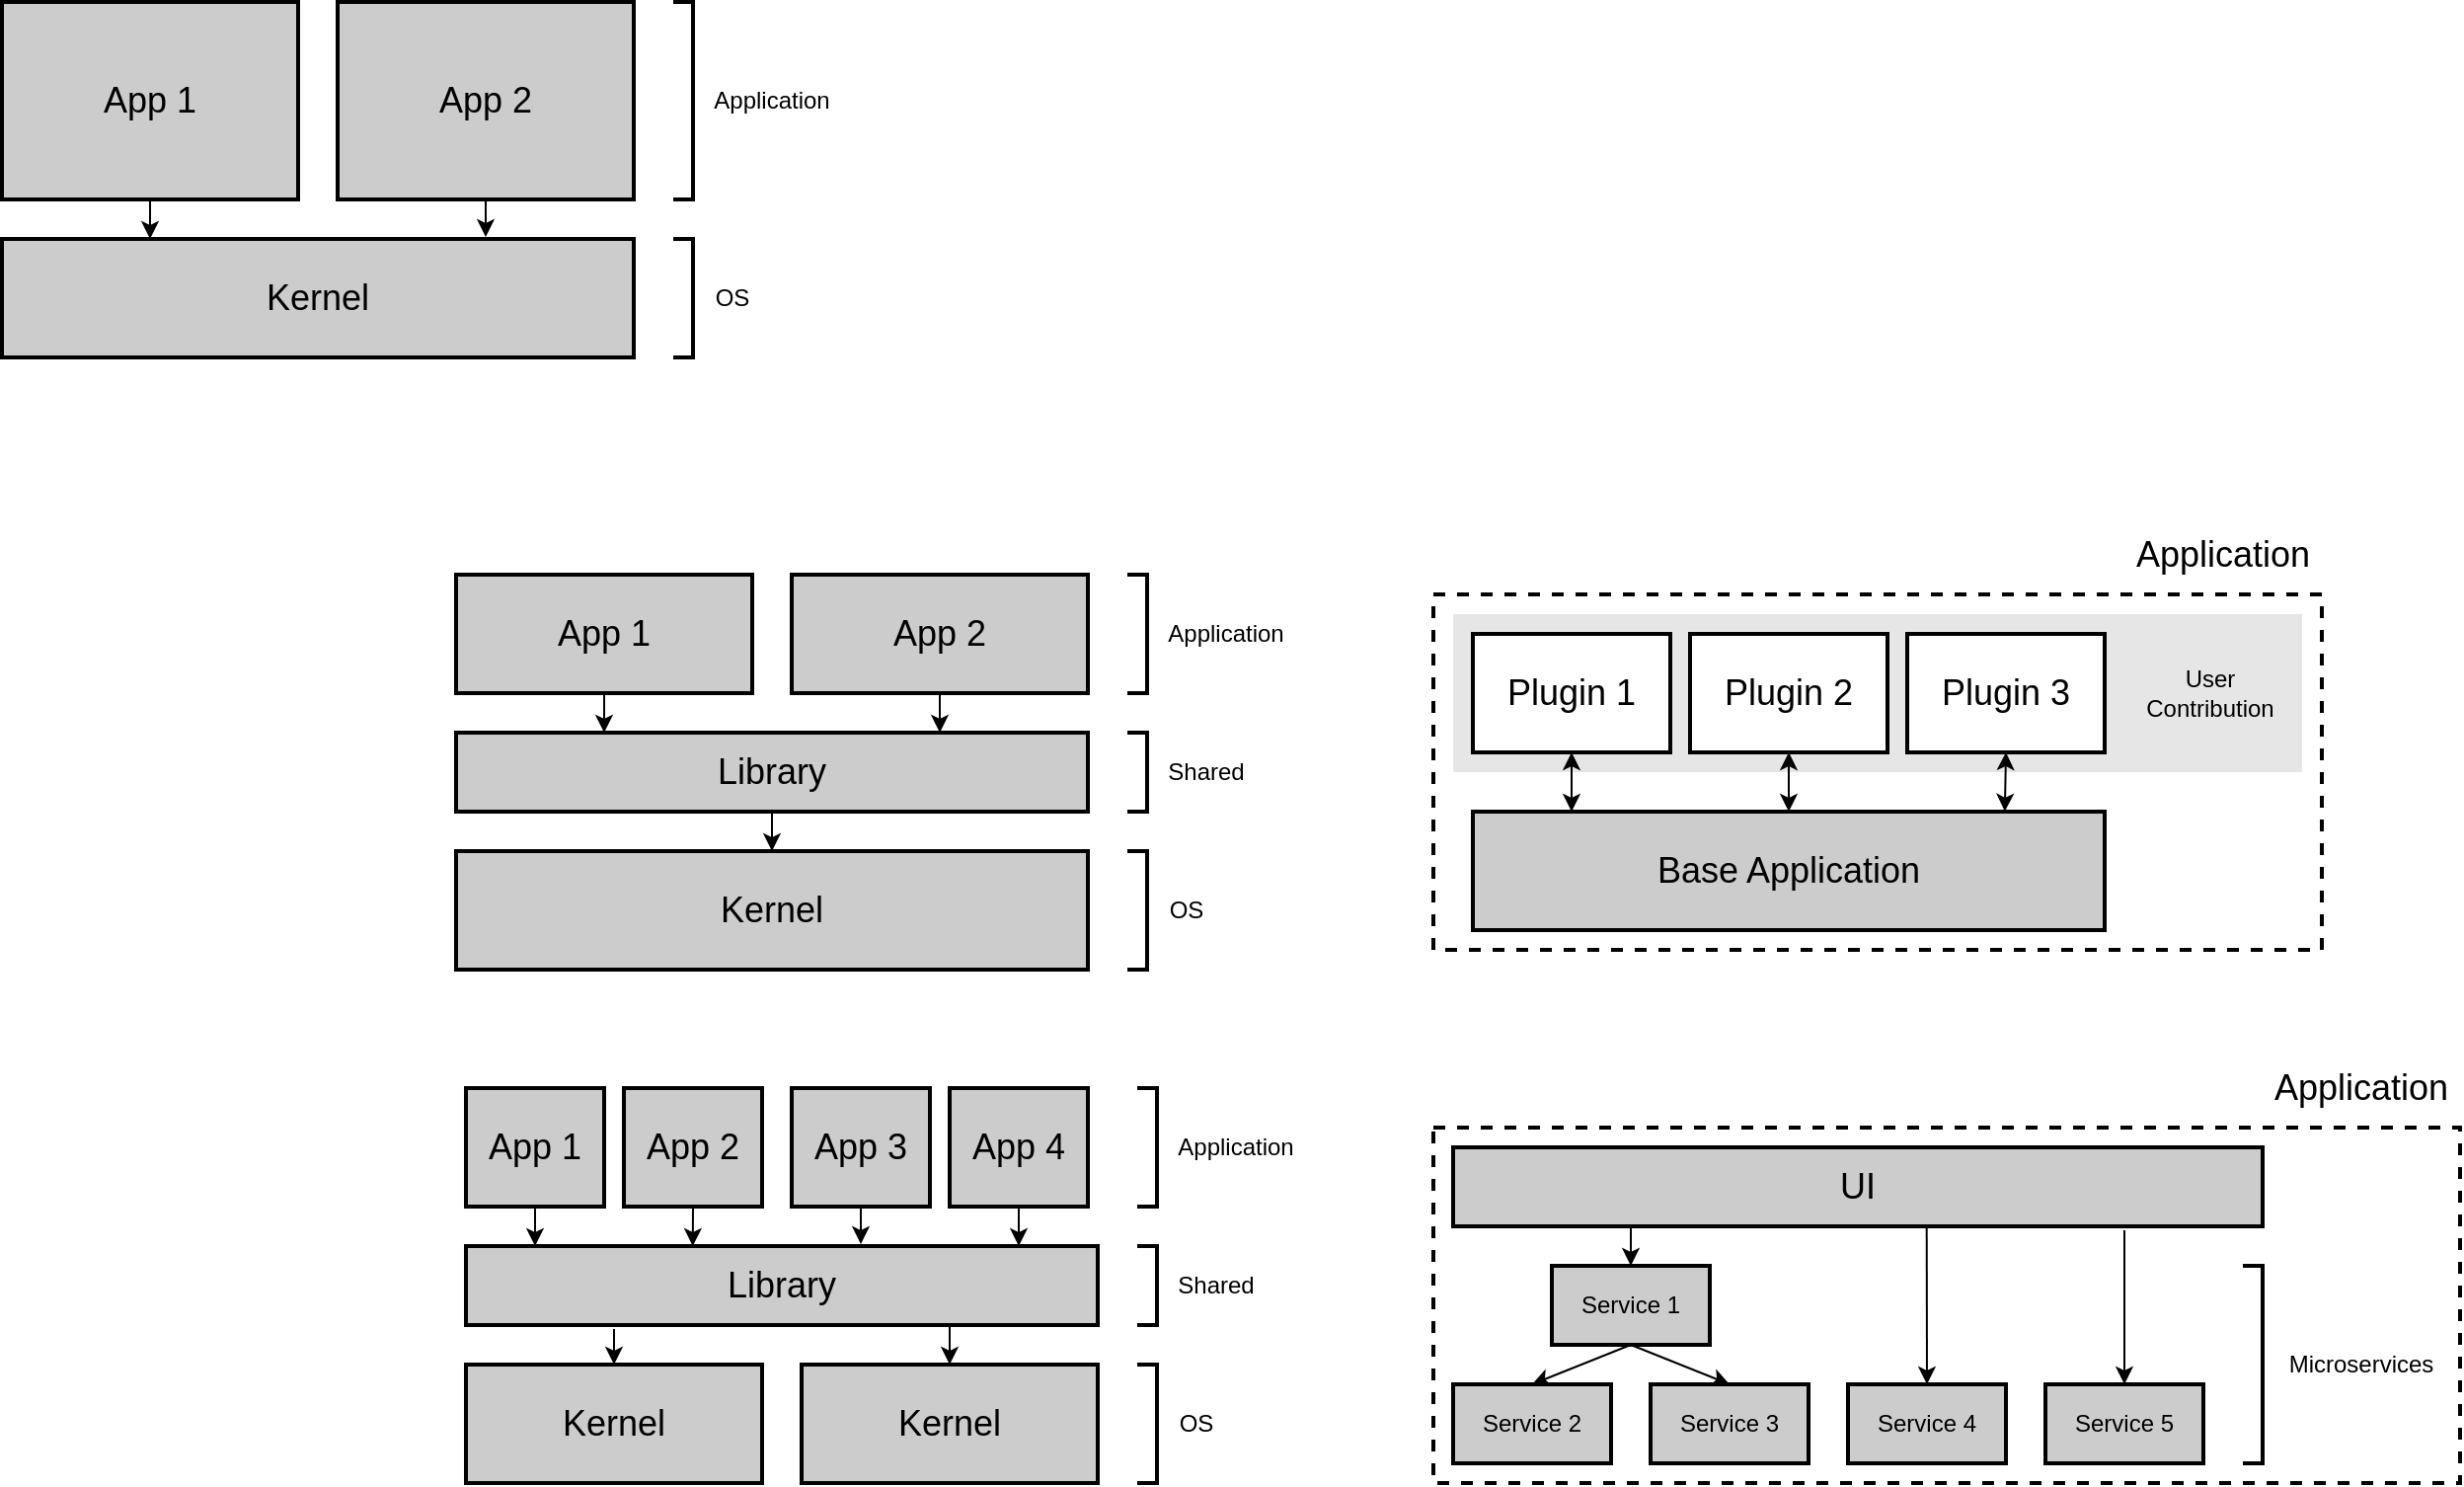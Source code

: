 <mxfile version="12.4.2" type="device" pages="1"><diagram id="SbF7wt89rongRWjLJ6Wt" name="Page-1"><mxGraphModel dx="1553" dy="1030" grid="1" gridSize="10" guides="1" tooltips="1" connect="1" arrows="1" fold="1" page="1" pageScale="1" pageWidth="827" pageHeight="1169" math="0" shadow="0"><root><mxCell id="0"/><mxCell id="1" parent="0"/><mxCell id="uybmQ89yiYGl-Iv2jeIH-115" value="" style="rounded=0;whiteSpace=wrap;html=1;strokeWidth=2;fillColor=none;dashed=1;" vertex="1" parent="1"><mxGeometry x="795" y="490" width="450" height="180" as="geometry"/></mxCell><mxCell id="uybmQ89yiYGl-Iv2jeIH-47" value="" style="rounded=0;whiteSpace=wrap;html=1;strokeWidth=1;fillColor=#E6E6E6;strokeColor=none;" vertex="1" parent="1"><mxGeometry x="805" y="500" width="430" height="80" as="geometry"/></mxCell><mxCell id="_RcNgQlyxXo_jW5UFhcV-1" value="" style="rounded=0;whiteSpace=wrap;html=1;fillColor=#CCCCCC;strokeWidth=2;" parent="1" vertex="1"><mxGeometry x="70" y="190" width="150" height="100" as="geometry"/></mxCell><mxCell id="JgkZ7kGoOQ8z4SP8ZHHV-2" value="" style="strokeWidth=2;html=1;shape=mxgraph.flowchart.annotation_1;align=left;pointerEvents=1;fillColor=#CCCCCC;rotation=-180;" parent="1" vertex="1"><mxGeometry x="410" y="190" width="10" height="100" as="geometry"/></mxCell><mxCell id="JgkZ7kGoOQ8z4SP8ZHHV-3" value="Application" style="text;html=1;strokeColor=none;fillColor=none;align=center;verticalAlign=middle;whiteSpace=wrap;rounded=0;" parent="1" vertex="1"><mxGeometry x="420" y="230" width="80" height="20" as="geometry"/></mxCell><mxCell id="uybmQ89yiYGl-Iv2jeIH-1" value="&lt;font style=&quot;font-size: 18px&quot;&gt;App 1&lt;/font&gt;" style="text;html=1;strokeColor=none;fillColor=none;align=center;verticalAlign=middle;whiteSpace=wrap;rounded=0;" vertex="1" parent="1"><mxGeometry x="105" y="230" width="80" height="20" as="geometry"/></mxCell><mxCell id="uybmQ89yiYGl-Iv2jeIH-3" value="" style="rounded=0;whiteSpace=wrap;html=1;fillColor=#CCCCCC;strokeWidth=2;" vertex="1" parent="1"><mxGeometry x="240" y="190" width="150" height="100" as="geometry"/></mxCell><mxCell id="uybmQ89yiYGl-Iv2jeIH-5" value="&lt;font style=&quot;font-size: 18px&quot;&gt;App 2&lt;/font&gt;" style="text;html=1;strokeColor=none;fillColor=none;align=center;verticalAlign=middle;whiteSpace=wrap;rounded=0;" vertex="1" parent="1"><mxGeometry x="275" y="230" width="80" height="20" as="geometry"/></mxCell><mxCell id="uybmQ89yiYGl-Iv2jeIH-6" value="" style="rounded=0;whiteSpace=wrap;html=1;strokeWidth=2;fillColor=#CCCCCC;" vertex="1" parent="1"><mxGeometry x="70" y="310" width="320" height="60" as="geometry"/></mxCell><mxCell id="uybmQ89yiYGl-Iv2jeIH-7" value="" style="strokeWidth=2;html=1;shape=mxgraph.flowchart.annotation_1;align=left;pointerEvents=1;fillColor=#CCCCCC;rotation=-180;" vertex="1" parent="1"><mxGeometry x="410" y="310" width="10" height="60" as="geometry"/></mxCell><mxCell id="uybmQ89yiYGl-Iv2jeIH-8" value="&lt;font style=&quot;font-size: 18px&quot;&gt;Kernel&lt;/font&gt;" style="text;html=1;strokeColor=none;fillColor=none;align=center;verticalAlign=middle;whiteSpace=wrap;rounded=0;" vertex="1" parent="1"><mxGeometry x="190" y="330" width="80" height="20" as="geometry"/></mxCell><mxCell id="uybmQ89yiYGl-Iv2jeIH-9" value="OS" style="text;html=1;strokeColor=none;fillColor=none;align=center;verticalAlign=middle;whiteSpace=wrap;rounded=0;" vertex="1" parent="1"><mxGeometry x="420" y="330" width="40" height="20" as="geometry"/></mxCell><mxCell id="uybmQ89yiYGl-Iv2jeIH-11" value="" style="rounded=0;whiteSpace=wrap;html=1;fillColor=#CCCCCC;strokeWidth=2;" vertex="1" parent="1"><mxGeometry x="300" y="480" width="150" height="60" as="geometry"/></mxCell><mxCell id="uybmQ89yiYGl-Iv2jeIH-12" value="" style="strokeWidth=2;html=1;shape=mxgraph.flowchart.annotation_1;align=left;pointerEvents=1;fillColor=#CCCCCC;rotation=-180;" vertex="1" parent="1"><mxGeometry x="640" y="480" width="10" height="60" as="geometry"/></mxCell><mxCell id="uybmQ89yiYGl-Iv2jeIH-13" value="Application" style="text;html=1;strokeColor=none;fillColor=none;align=center;verticalAlign=middle;whiteSpace=wrap;rounded=0;" vertex="1" parent="1"><mxGeometry x="650" y="500" width="80" height="20" as="geometry"/></mxCell><mxCell id="uybmQ89yiYGl-Iv2jeIH-14" value="&lt;font style=&quot;font-size: 18px&quot;&gt;App 1&lt;/font&gt;" style="text;html=1;strokeColor=none;fillColor=none;align=center;verticalAlign=middle;whiteSpace=wrap;rounded=0;" vertex="1" parent="1"><mxGeometry x="335" y="500" width="80" height="20" as="geometry"/></mxCell><mxCell id="uybmQ89yiYGl-Iv2jeIH-15" value="" style="rounded=0;whiteSpace=wrap;html=1;fillColor=#CCCCCC;strokeWidth=2;" vertex="1" parent="1"><mxGeometry x="470" y="480" width="150" height="60" as="geometry"/></mxCell><mxCell id="uybmQ89yiYGl-Iv2jeIH-16" value="&lt;font style=&quot;font-size: 18px&quot;&gt;App 2&lt;/font&gt;" style="text;html=1;strokeColor=none;fillColor=none;align=center;verticalAlign=middle;whiteSpace=wrap;rounded=0;" vertex="1" parent="1"><mxGeometry x="505" y="500" width="80" height="20" as="geometry"/></mxCell><mxCell id="uybmQ89yiYGl-Iv2jeIH-17" value="" style="rounded=0;whiteSpace=wrap;html=1;strokeWidth=2;fillColor=#CCCCCC;" vertex="1" parent="1"><mxGeometry x="300" y="620" width="320" height="60" as="geometry"/></mxCell><mxCell id="uybmQ89yiYGl-Iv2jeIH-18" value="" style="strokeWidth=2;html=1;shape=mxgraph.flowchart.annotation_1;align=left;pointerEvents=1;fillColor=#CCCCCC;rotation=-180;" vertex="1" parent="1"><mxGeometry x="640" y="620" width="10" height="60" as="geometry"/></mxCell><mxCell id="uybmQ89yiYGl-Iv2jeIH-19" value="&lt;font style=&quot;font-size: 18px&quot;&gt;Kernel&lt;/font&gt;" style="text;html=1;strokeColor=none;fillColor=none;align=center;verticalAlign=middle;whiteSpace=wrap;rounded=0;" vertex="1" parent="1"><mxGeometry x="420" y="640" width="80" height="20" as="geometry"/></mxCell><mxCell id="uybmQ89yiYGl-Iv2jeIH-20" value="OS" style="text;html=1;strokeColor=none;fillColor=none;align=center;verticalAlign=middle;whiteSpace=wrap;rounded=0;" vertex="1" parent="1"><mxGeometry x="650" y="640" width="40" height="20" as="geometry"/></mxCell><mxCell id="uybmQ89yiYGl-Iv2jeIH-22" value="" style="rounded=0;whiteSpace=wrap;html=1;strokeWidth=2;fillColor=#CCCCCC;" vertex="1" parent="1"><mxGeometry x="300" y="560" width="320" height="40" as="geometry"/></mxCell><mxCell id="uybmQ89yiYGl-Iv2jeIH-23" value="" style="strokeWidth=2;html=1;shape=mxgraph.flowchart.annotation_1;align=left;pointerEvents=1;fillColor=#CCCCCC;rotation=-180;" vertex="1" parent="1"><mxGeometry x="640" y="560" width="10" height="40" as="geometry"/></mxCell><mxCell id="uybmQ89yiYGl-Iv2jeIH-24" value="&lt;font style=&quot;font-size: 18px&quot;&gt;Library&lt;/font&gt;" style="text;html=1;strokeColor=none;fillColor=none;align=center;verticalAlign=middle;whiteSpace=wrap;rounded=0;" vertex="1" parent="1"><mxGeometry x="380" y="570" width="160" height="20" as="geometry"/></mxCell><mxCell id="uybmQ89yiYGl-Iv2jeIH-27" value="" style="endArrow=classic;html=1;exitX=0.5;exitY=1;exitDx=0;exitDy=0;" edge="1" parent="1" source="_RcNgQlyxXo_jW5UFhcV-1"><mxGeometry width="50" height="50" relative="1" as="geometry"><mxPoint x="70" y="740" as="sourcePoint"/><mxPoint x="145" y="310" as="targetPoint"/></mxGeometry></mxCell><mxCell id="uybmQ89yiYGl-Iv2jeIH-28" value="" style="endArrow=classic;html=1;exitX=0.5;exitY=1;exitDx=0;exitDy=0;" edge="1" parent="1" source="uybmQ89yiYGl-Iv2jeIH-3"><mxGeometry width="50" height="50" relative="1" as="geometry"><mxPoint x="70" y="740" as="sourcePoint"/><mxPoint x="315" y="309" as="targetPoint"/></mxGeometry></mxCell><mxCell id="uybmQ89yiYGl-Iv2jeIH-29" value="Shared" style="text;html=1;strokeColor=none;fillColor=none;align=center;verticalAlign=middle;whiteSpace=wrap;rounded=0;" vertex="1" parent="1"><mxGeometry x="650" y="570" width="60" height="20" as="geometry"/></mxCell><mxCell id="uybmQ89yiYGl-Iv2jeIH-30" value="" style="endArrow=classic;html=1;exitX=0.5;exitY=1;exitDx=0;exitDy=0;" edge="1" parent="1" source="uybmQ89yiYGl-Iv2jeIH-11"><mxGeometry width="50" height="50" relative="1" as="geometry"><mxPoint x="300" y="770" as="sourcePoint"/><mxPoint x="375" y="560" as="targetPoint"/></mxGeometry></mxCell><mxCell id="uybmQ89yiYGl-Iv2jeIH-31" value="" style="endArrow=classic;html=1;exitX=0.5;exitY=1;exitDx=0;exitDy=0;" edge="1" parent="1" source="uybmQ89yiYGl-Iv2jeIH-15"><mxGeometry width="50" height="50" relative="1" as="geometry"><mxPoint x="385" y="550" as="sourcePoint"/><mxPoint x="545" y="560" as="targetPoint"/></mxGeometry></mxCell><mxCell id="uybmQ89yiYGl-Iv2jeIH-34" value="" style="endArrow=classic;html=1;exitX=0.5;exitY=1;exitDx=0;exitDy=0;entryX=0.5;entryY=0;entryDx=0;entryDy=0;" edge="1" parent="1" source="uybmQ89yiYGl-Iv2jeIH-22" target="uybmQ89yiYGl-Iv2jeIH-17"><mxGeometry width="50" height="50" relative="1" as="geometry"><mxPoint x="300" y="770" as="sourcePoint"/><mxPoint x="350" y="720" as="targetPoint"/></mxGeometry></mxCell><mxCell id="uybmQ89yiYGl-Iv2jeIH-35" value="" style="rounded=0;whiteSpace=wrap;html=1;fillColor=#ffffff;strokeWidth=2;" vertex="1" parent="1"><mxGeometry x="815" y="510" width="100" height="60" as="geometry"/></mxCell><mxCell id="uybmQ89yiYGl-Iv2jeIH-38" value="&lt;font style=&quot;font-size: 18px&quot;&gt;Plugin 1&lt;/font&gt;" style="text;html=1;strokeColor=none;fillColor=none;align=center;verticalAlign=middle;whiteSpace=wrap;rounded=0;" vertex="1" parent="1"><mxGeometry x="825" y="530" width="80" height="20" as="geometry"/></mxCell><mxCell id="uybmQ89yiYGl-Iv2jeIH-39" value="" style="rounded=0;whiteSpace=wrap;html=1;fillColor=#FFFFFF;strokeWidth=2;" vertex="1" parent="1"><mxGeometry x="925" y="510" width="100" height="60" as="geometry"/></mxCell><mxCell id="uybmQ89yiYGl-Iv2jeIH-40" value="&lt;font style=&quot;font-size: 18px&quot;&gt;Plugin 2&lt;/font&gt;" style="text;html=1;strokeColor=none;fillColor=none;align=center;verticalAlign=middle;whiteSpace=wrap;rounded=0;" vertex="1" parent="1"><mxGeometry x="935" y="530" width="80" height="20" as="geometry"/></mxCell><mxCell id="uybmQ89yiYGl-Iv2jeIH-41" value="" style="rounded=0;whiteSpace=wrap;html=1;strokeWidth=2;fillColor=#CCCCCC;" vertex="1" parent="1"><mxGeometry x="815" y="600" width="320" height="60" as="geometry"/></mxCell><mxCell id="uybmQ89yiYGl-Iv2jeIH-43" value="&lt;font style=&quot;font-size: 18px&quot;&gt;Base Application&lt;/font&gt;" style="text;html=1;strokeColor=none;fillColor=none;align=center;verticalAlign=middle;whiteSpace=wrap;rounded=0;" vertex="1" parent="1"><mxGeometry x="895" y="620" width="160" height="20" as="geometry"/></mxCell><mxCell id="uybmQ89yiYGl-Iv2jeIH-48" value="" style="rounded=0;whiteSpace=wrap;html=1;fillColor=#FFFFFF;strokeWidth=2;" vertex="1" parent="1"><mxGeometry x="1035" y="510" width="100" height="60" as="geometry"/></mxCell><mxCell id="uybmQ89yiYGl-Iv2jeIH-49" value="&lt;span style=&quot;font-size: 18px&quot;&gt;Plugin 3&lt;/span&gt;" style="text;html=1;strokeColor=none;fillColor=none;align=center;verticalAlign=middle;whiteSpace=wrap;rounded=0;" vertex="1" parent="1"><mxGeometry x="1045" y="530" width="80" height="20" as="geometry"/></mxCell><mxCell id="uybmQ89yiYGl-Iv2jeIH-50" value="" style="endArrow=classic;startArrow=classic;html=1;entryX=0.5;entryY=1;entryDx=0;entryDy=0;" edge="1" parent="1" target="uybmQ89yiYGl-Iv2jeIH-35"><mxGeometry width="50" height="50" relative="1" as="geometry"><mxPoint x="865" y="600" as="sourcePoint"/><mxPoint x="855" y="680" as="targetPoint"/></mxGeometry></mxCell><mxCell id="uybmQ89yiYGl-Iv2jeIH-51" value="" style="endArrow=classic;startArrow=classic;html=1;entryX=0.5;entryY=1;entryDx=0;entryDy=0;exitX=0.5;exitY=0;exitDx=0;exitDy=0;" edge="1" parent="1" source="uybmQ89yiYGl-Iv2jeIH-41" target="uybmQ89yiYGl-Iv2jeIH-39"><mxGeometry width="50" height="50" relative="1" as="geometry"><mxPoint x="805" y="730" as="sourcePoint"/><mxPoint x="855" y="680" as="targetPoint"/></mxGeometry></mxCell><mxCell id="uybmQ89yiYGl-Iv2jeIH-52" value="" style="endArrow=classic;startArrow=classic;html=1;entryX=0.5;entryY=1;entryDx=0;entryDy=0;exitX=0.842;exitY=-0.002;exitDx=0;exitDy=0;exitPerimeter=0;" edge="1" parent="1" source="uybmQ89yiYGl-Iv2jeIH-41" target="uybmQ89yiYGl-Iv2jeIH-48"><mxGeometry width="50" height="50" relative="1" as="geometry"><mxPoint x="805" y="730" as="sourcePoint"/><mxPoint x="855" y="680" as="targetPoint"/></mxGeometry></mxCell><mxCell id="uybmQ89yiYGl-Iv2jeIH-53" value="User Contribution" style="text;html=1;strokeColor=none;fillColor=none;align=center;verticalAlign=middle;whiteSpace=wrap;rounded=0;dashed=1;" vertex="1" parent="1"><mxGeometry x="1150" y="530" width="77" height="20" as="geometry"/></mxCell><mxCell id="uybmQ89yiYGl-Iv2jeIH-54" value="" style="rounded=0;whiteSpace=wrap;html=1;fillColor=#CCCCCC;strokeWidth=2;" vertex="1" parent="1"><mxGeometry x="305" y="740" width="70" height="60" as="geometry"/></mxCell><mxCell id="uybmQ89yiYGl-Iv2jeIH-55" value="" style="strokeWidth=2;html=1;shape=mxgraph.flowchart.annotation_1;align=left;pointerEvents=1;fillColor=#CCCCCC;rotation=-180;" vertex="1" parent="1"><mxGeometry x="645" y="740" width="10" height="60" as="geometry"/></mxCell><mxCell id="uybmQ89yiYGl-Iv2jeIH-56" value="Application" style="text;html=1;strokeColor=none;fillColor=none;align=center;verticalAlign=middle;whiteSpace=wrap;rounded=0;" vertex="1" parent="1"><mxGeometry x="655" y="760" width="80" height="20" as="geometry"/></mxCell><mxCell id="uybmQ89yiYGl-Iv2jeIH-57" value="&lt;font style=&quot;font-size: 18px&quot;&gt;App 1&lt;/font&gt;" style="text;html=1;strokeColor=none;fillColor=none;align=center;verticalAlign=middle;whiteSpace=wrap;rounded=0;" vertex="1" parent="1"><mxGeometry x="300" y="760" width="80" height="20" as="geometry"/></mxCell><mxCell id="uybmQ89yiYGl-Iv2jeIH-60" value="" style="rounded=0;whiteSpace=wrap;html=1;strokeWidth=2;fillColor=#CCCCCC;" vertex="1" parent="1"><mxGeometry x="305" y="880" width="150" height="60" as="geometry"/></mxCell><mxCell id="uybmQ89yiYGl-Iv2jeIH-61" value="" style="strokeWidth=2;html=1;shape=mxgraph.flowchart.annotation_1;align=left;pointerEvents=1;fillColor=#CCCCCC;rotation=-180;" vertex="1" parent="1"><mxGeometry x="645" y="880" width="10" height="60" as="geometry"/></mxCell><mxCell id="uybmQ89yiYGl-Iv2jeIH-62" value="&lt;font style=&quot;font-size: 18px&quot;&gt;Kernel&lt;/font&gt;" style="text;html=1;strokeColor=none;fillColor=none;align=center;verticalAlign=middle;whiteSpace=wrap;rounded=0;" vertex="1" parent="1"><mxGeometry x="340" y="900" width="80" height="20" as="geometry"/></mxCell><mxCell id="uybmQ89yiYGl-Iv2jeIH-63" value="OS" style="text;html=1;strokeColor=none;fillColor=none;align=center;verticalAlign=middle;whiteSpace=wrap;rounded=0;" vertex="1" parent="1"><mxGeometry x="655" y="900" width="40" height="20" as="geometry"/></mxCell><mxCell id="uybmQ89yiYGl-Iv2jeIH-64" value="" style="rounded=0;whiteSpace=wrap;html=1;strokeWidth=2;fillColor=#CCCCCC;" vertex="1" parent="1"><mxGeometry x="305" y="820" width="320" height="40" as="geometry"/></mxCell><mxCell id="uybmQ89yiYGl-Iv2jeIH-65" value="" style="strokeWidth=2;html=1;shape=mxgraph.flowchart.annotation_1;align=left;pointerEvents=1;fillColor=#CCCCCC;rotation=-180;" vertex="1" parent="1"><mxGeometry x="645" y="820" width="10" height="40" as="geometry"/></mxCell><mxCell id="uybmQ89yiYGl-Iv2jeIH-66" value="&lt;font style=&quot;font-size: 18px&quot;&gt;Library&lt;/font&gt;" style="text;html=1;strokeColor=none;fillColor=none;align=center;verticalAlign=middle;whiteSpace=wrap;rounded=0;" vertex="1" parent="1"><mxGeometry x="385" y="830" width="160" height="20" as="geometry"/></mxCell><mxCell id="uybmQ89yiYGl-Iv2jeIH-67" value="Shared" style="text;html=1;strokeColor=none;fillColor=none;align=center;verticalAlign=middle;whiteSpace=wrap;rounded=0;" vertex="1" parent="1"><mxGeometry x="655" y="830" width="60" height="20" as="geometry"/></mxCell><mxCell id="uybmQ89yiYGl-Iv2jeIH-71" value="" style="rounded=0;whiteSpace=wrap;html=1;strokeWidth=2;fillColor=#CCCCCC;" vertex="1" parent="1"><mxGeometry x="475" y="880" width="150" height="60" as="geometry"/></mxCell><mxCell id="uybmQ89yiYGl-Iv2jeIH-72" value="&lt;font style=&quot;font-size: 18px&quot;&gt;Kernel&lt;/font&gt;" style="text;html=1;strokeColor=none;fillColor=none;align=center;verticalAlign=middle;whiteSpace=wrap;rounded=0;" vertex="1" parent="1"><mxGeometry x="510" y="900" width="80" height="20" as="geometry"/></mxCell><mxCell id="uybmQ89yiYGl-Iv2jeIH-73" value="" style="rounded=0;whiteSpace=wrap;html=1;fillColor=#CCCCCC;strokeWidth=2;" vertex="1" parent="1"><mxGeometry x="385" y="740" width="70" height="60" as="geometry"/></mxCell><mxCell id="uybmQ89yiYGl-Iv2jeIH-74" value="&lt;font style=&quot;font-size: 18px&quot;&gt;App 2&lt;/font&gt;" style="text;html=1;strokeColor=none;fillColor=none;align=center;verticalAlign=middle;whiteSpace=wrap;rounded=0;" vertex="1" parent="1"><mxGeometry x="380" y="760" width="80" height="20" as="geometry"/></mxCell><mxCell id="uybmQ89yiYGl-Iv2jeIH-75" value="" style="rounded=0;whiteSpace=wrap;html=1;fillColor=#CCCCCC;strokeWidth=2;" vertex="1" parent="1"><mxGeometry x="470" y="740" width="70" height="60" as="geometry"/></mxCell><mxCell id="uybmQ89yiYGl-Iv2jeIH-76" value="&lt;font style=&quot;font-size: 18px&quot;&gt;App 3&lt;/font&gt;" style="text;html=1;strokeColor=none;fillColor=none;align=center;verticalAlign=middle;whiteSpace=wrap;rounded=0;" vertex="1" parent="1"><mxGeometry x="465" y="760" width="80" height="20" as="geometry"/></mxCell><mxCell id="uybmQ89yiYGl-Iv2jeIH-77" value="" style="rounded=0;whiteSpace=wrap;html=1;fillColor=#CCCCCC;strokeWidth=2;" vertex="1" parent="1"><mxGeometry x="550" y="740" width="70" height="60" as="geometry"/></mxCell><mxCell id="uybmQ89yiYGl-Iv2jeIH-78" value="&lt;font style=&quot;font-size: 18px&quot;&gt;App 4&lt;/font&gt;" style="text;html=1;strokeColor=none;fillColor=none;align=center;verticalAlign=middle;whiteSpace=wrap;rounded=0;" vertex="1" parent="1"><mxGeometry x="545" y="760" width="80" height="20" as="geometry"/></mxCell><mxCell id="uybmQ89yiYGl-Iv2jeIH-79" value="" style="endArrow=classic;html=1;exitX=0.5;exitY=1;exitDx=0;exitDy=0;" edge="1" parent="1" source="uybmQ89yiYGl-Iv2jeIH-54"><mxGeometry width="50" height="50" relative="1" as="geometry"><mxPoint x="300" y="1010" as="sourcePoint"/><mxPoint x="340" y="820" as="targetPoint"/></mxGeometry></mxCell><mxCell id="uybmQ89yiYGl-Iv2jeIH-80" value="" style="endArrow=classic;html=1;exitX=0.5;exitY=1;exitDx=0;exitDy=0;entryX=0.359;entryY=0;entryDx=0;entryDy=0;entryPerimeter=0;" edge="1" parent="1" source="uybmQ89yiYGl-Iv2jeIH-73" target="uybmQ89yiYGl-Iv2jeIH-64"><mxGeometry width="50" height="50" relative="1" as="geometry"><mxPoint x="300" y="1010" as="sourcePoint"/><mxPoint x="460" y="810" as="targetPoint"/></mxGeometry></mxCell><mxCell id="uybmQ89yiYGl-Iv2jeIH-81" value="" style="endArrow=classic;html=1;exitX=0.5;exitY=1;exitDx=0;exitDy=0;" edge="1" parent="1" source="uybmQ89yiYGl-Iv2jeIH-75"><mxGeometry width="50" height="50" relative="1" as="geometry"><mxPoint x="300" y="1010" as="sourcePoint"/><mxPoint x="505" y="819" as="targetPoint"/></mxGeometry></mxCell><mxCell id="uybmQ89yiYGl-Iv2jeIH-82" value="" style="endArrow=classic;html=1;exitX=0.5;exitY=1;exitDx=0;exitDy=0;entryX=0.875;entryY=0;entryDx=0;entryDy=0;entryPerimeter=0;" edge="1" parent="1" source="uybmQ89yiYGl-Iv2jeIH-77" target="uybmQ89yiYGl-Iv2jeIH-64"><mxGeometry width="50" height="50" relative="1" as="geometry"><mxPoint x="300" y="1010" as="sourcePoint"/><mxPoint x="610" y="810" as="targetPoint"/></mxGeometry></mxCell><mxCell id="uybmQ89yiYGl-Iv2jeIH-83" value="" style="endArrow=classic;html=1;entryX=0.5;entryY=0;entryDx=0;entryDy=0;" edge="1" parent="1" target="uybmQ89yiYGl-Iv2jeIH-60"><mxGeometry width="50" height="50" relative="1" as="geometry"><mxPoint x="380" y="862" as="sourcePoint"/><mxPoint x="350" y="960" as="targetPoint"/></mxGeometry></mxCell><mxCell id="uybmQ89yiYGl-Iv2jeIH-84" value="" style="endArrow=classic;html=1;entryX=0.5;entryY=0;entryDx=0;entryDy=0;" edge="1" parent="1" target="uybmQ89yiYGl-Iv2jeIH-71"><mxGeometry width="50" height="50" relative="1" as="geometry"><mxPoint x="550" y="861" as="sourcePoint"/><mxPoint x="350" y="960" as="targetPoint"/></mxGeometry></mxCell><mxCell id="uybmQ89yiYGl-Iv2jeIH-85" value="" style="rounded=0;whiteSpace=wrap;html=1;strokeWidth=2;fillColor=none;dashed=1;" vertex="1" parent="1"><mxGeometry x="795" y="760" width="520" height="180" as="geometry"/></mxCell><mxCell id="uybmQ89yiYGl-Iv2jeIH-86" value="" style="rounded=0;whiteSpace=wrap;html=1;fillColor=#CCCCCC;strokeWidth=2;" vertex="1" parent="1"><mxGeometry x="855" y="830" width="80" height="40" as="geometry"/></mxCell><mxCell id="uybmQ89yiYGl-Iv2jeIH-88" value="" style="rounded=0;whiteSpace=wrap;html=1;fillColor=#CCCCCC;strokeWidth=2;" vertex="1" parent="1"><mxGeometry x="805" y="890" width="80" height="40" as="geometry"/></mxCell><mxCell id="uybmQ89yiYGl-Iv2jeIH-90" value="" style="rounded=0;whiteSpace=wrap;html=1;strokeWidth=2;fillColor=#CCCCCC;" vertex="1" parent="1"><mxGeometry x="805" y="770" width="410" height="40" as="geometry"/></mxCell><mxCell id="uybmQ89yiYGl-Iv2jeIH-91" value="&lt;font style=&quot;font-size: 18px&quot;&gt;UI&lt;/font&gt;" style="text;html=1;strokeColor=none;fillColor=none;align=center;verticalAlign=middle;whiteSpace=wrap;rounded=0;" vertex="1" parent="1"><mxGeometry x="930" y="780" width="160" height="20" as="geometry"/></mxCell><mxCell id="uybmQ89yiYGl-Iv2jeIH-92" value="" style="rounded=0;whiteSpace=wrap;html=1;fillColor=#CCCCCC;strokeWidth=2;" vertex="1" parent="1"><mxGeometry x="905" y="890" width="80" height="40" as="geometry"/></mxCell><mxCell id="uybmQ89yiYGl-Iv2jeIH-99" value="" style="rounded=0;whiteSpace=wrap;html=1;fillColor=#CCCCCC;strokeWidth=2;" vertex="1" parent="1"><mxGeometry x="1005" y="890" width="80" height="40" as="geometry"/></mxCell><mxCell id="uybmQ89yiYGl-Iv2jeIH-100" value="" style="rounded=0;whiteSpace=wrap;html=1;fillColor=#CCCCCC;strokeWidth=2;" vertex="1" parent="1"><mxGeometry x="1105" y="890" width="80" height="40" as="geometry"/></mxCell><mxCell id="uybmQ89yiYGl-Iv2jeIH-101" value="Service 1" style="text;html=1;strokeColor=none;fillColor=none;align=center;verticalAlign=middle;whiteSpace=wrap;rounded=0;dashed=1;" vertex="1" parent="1"><mxGeometry x="855" y="840" width="80" height="20" as="geometry"/></mxCell><mxCell id="uybmQ89yiYGl-Iv2jeIH-102" value="Service 2" style="text;html=1;strokeColor=none;fillColor=none;align=center;verticalAlign=middle;whiteSpace=wrap;rounded=0;dashed=1;" vertex="1" parent="1"><mxGeometry x="805" y="900" width="80" height="20" as="geometry"/></mxCell><mxCell id="uybmQ89yiYGl-Iv2jeIH-103" value="Service 3" style="text;html=1;strokeColor=none;fillColor=none;align=center;verticalAlign=middle;whiteSpace=wrap;rounded=0;dashed=1;" vertex="1" parent="1"><mxGeometry x="905" y="900" width="80" height="20" as="geometry"/></mxCell><mxCell id="uybmQ89yiYGl-Iv2jeIH-104" value="Service 4" style="text;html=1;strokeColor=none;fillColor=none;align=center;verticalAlign=middle;whiteSpace=wrap;rounded=0;dashed=1;" vertex="1" parent="1"><mxGeometry x="1005" y="900" width="80" height="20" as="geometry"/></mxCell><mxCell id="uybmQ89yiYGl-Iv2jeIH-105" value="Service 5" style="text;html=1;strokeColor=none;fillColor=none;align=center;verticalAlign=middle;whiteSpace=wrap;rounded=0;dashed=1;" vertex="1" parent="1"><mxGeometry x="1105" y="900" width="80" height="20" as="geometry"/></mxCell><mxCell id="uybmQ89yiYGl-Iv2jeIH-106" value="&lt;font style=&quot;font-size: 18px&quot;&gt;Application&lt;/font&gt;" style="text;html=1;strokeColor=none;fillColor=none;align=center;verticalAlign=middle;whiteSpace=wrap;rounded=0;" vertex="1" parent="1"><mxGeometry x="1215" y="730" width="100" height="20" as="geometry"/></mxCell><mxCell id="uybmQ89yiYGl-Iv2jeIH-107" value="" style="strokeWidth=2;html=1;shape=mxgraph.flowchart.annotation_1;align=left;pointerEvents=1;fillColor=#CCCCCC;rotation=-180;" vertex="1" parent="1"><mxGeometry x="1205" y="830" width="10" height="100" as="geometry"/></mxCell><mxCell id="uybmQ89yiYGl-Iv2jeIH-108" value="Microservices" style="text;html=1;strokeColor=none;fillColor=none;align=center;verticalAlign=middle;whiteSpace=wrap;rounded=0;" vertex="1" parent="1"><mxGeometry x="1245" y="870" width="40" height="20" as="geometry"/></mxCell><mxCell id="uybmQ89yiYGl-Iv2jeIH-109" value="" style="endArrow=classic;html=1;exitX=0.5;exitY=1;exitDx=0;exitDy=0;entryX=0.5;entryY=0;entryDx=0;entryDy=0;" edge="1" parent="1" source="uybmQ89yiYGl-Iv2jeIH-86" target="uybmQ89yiYGl-Iv2jeIH-88"><mxGeometry width="50" height="50" relative="1" as="geometry"><mxPoint x="795" y="1010" as="sourcePoint"/><mxPoint x="845" y="960" as="targetPoint"/></mxGeometry></mxCell><mxCell id="uybmQ89yiYGl-Iv2jeIH-110" value="" style="endArrow=classic;html=1;exitX=0.5;exitY=1;exitDx=0;exitDy=0;entryX=0.5;entryY=0;entryDx=0;entryDy=0;" edge="1" parent="1" source="uybmQ89yiYGl-Iv2jeIH-86" target="uybmQ89yiYGl-Iv2jeIH-92"><mxGeometry width="50" height="50" relative="1" as="geometry"><mxPoint x="795" y="1010" as="sourcePoint"/><mxPoint x="845" y="960" as="targetPoint"/></mxGeometry></mxCell><mxCell id="uybmQ89yiYGl-Iv2jeIH-111" value="" style="endArrow=classic;html=1;entryX=0.5;entryY=0;entryDx=0;entryDy=0;" edge="1" parent="1" target="uybmQ89yiYGl-Iv2jeIH-86"><mxGeometry width="50" height="50" relative="1" as="geometry"><mxPoint x="895" y="811" as="sourcePoint"/><mxPoint x="845" y="960" as="targetPoint"/></mxGeometry></mxCell><mxCell id="uybmQ89yiYGl-Iv2jeIH-112" value="" style="endArrow=classic;html=1;entryX=0.5;entryY=0;entryDx=0;entryDy=0;exitX=0.585;exitY=0.995;exitDx=0;exitDy=0;exitPerimeter=0;" edge="1" parent="1" source="uybmQ89yiYGl-Iv2jeIH-90" target="uybmQ89yiYGl-Iv2jeIH-99"><mxGeometry width="50" height="50" relative="1" as="geometry"><mxPoint x="795" y="1010" as="sourcePoint"/><mxPoint x="845" y="960" as="targetPoint"/></mxGeometry></mxCell><mxCell id="uybmQ89yiYGl-Iv2jeIH-113" value="" style="endArrow=classic;html=1;entryX=0.5;entryY=0;entryDx=0;entryDy=0;" edge="1" parent="1" target="uybmQ89yiYGl-Iv2jeIH-100"><mxGeometry width="50" height="50" relative="1" as="geometry"><mxPoint x="1145" y="812" as="sourcePoint"/><mxPoint x="845" y="960" as="targetPoint"/></mxGeometry></mxCell><mxCell id="uybmQ89yiYGl-Iv2jeIH-116" value="&lt;font style=&quot;font-size: 18px&quot;&gt;Application&lt;/font&gt;" style="text;html=1;strokeColor=none;fillColor=none;align=center;verticalAlign=middle;whiteSpace=wrap;rounded=0;" vertex="1" parent="1"><mxGeometry x="1145" y="460" width="100" height="20" as="geometry"/></mxCell></root></mxGraphModel></diagram></mxfile>